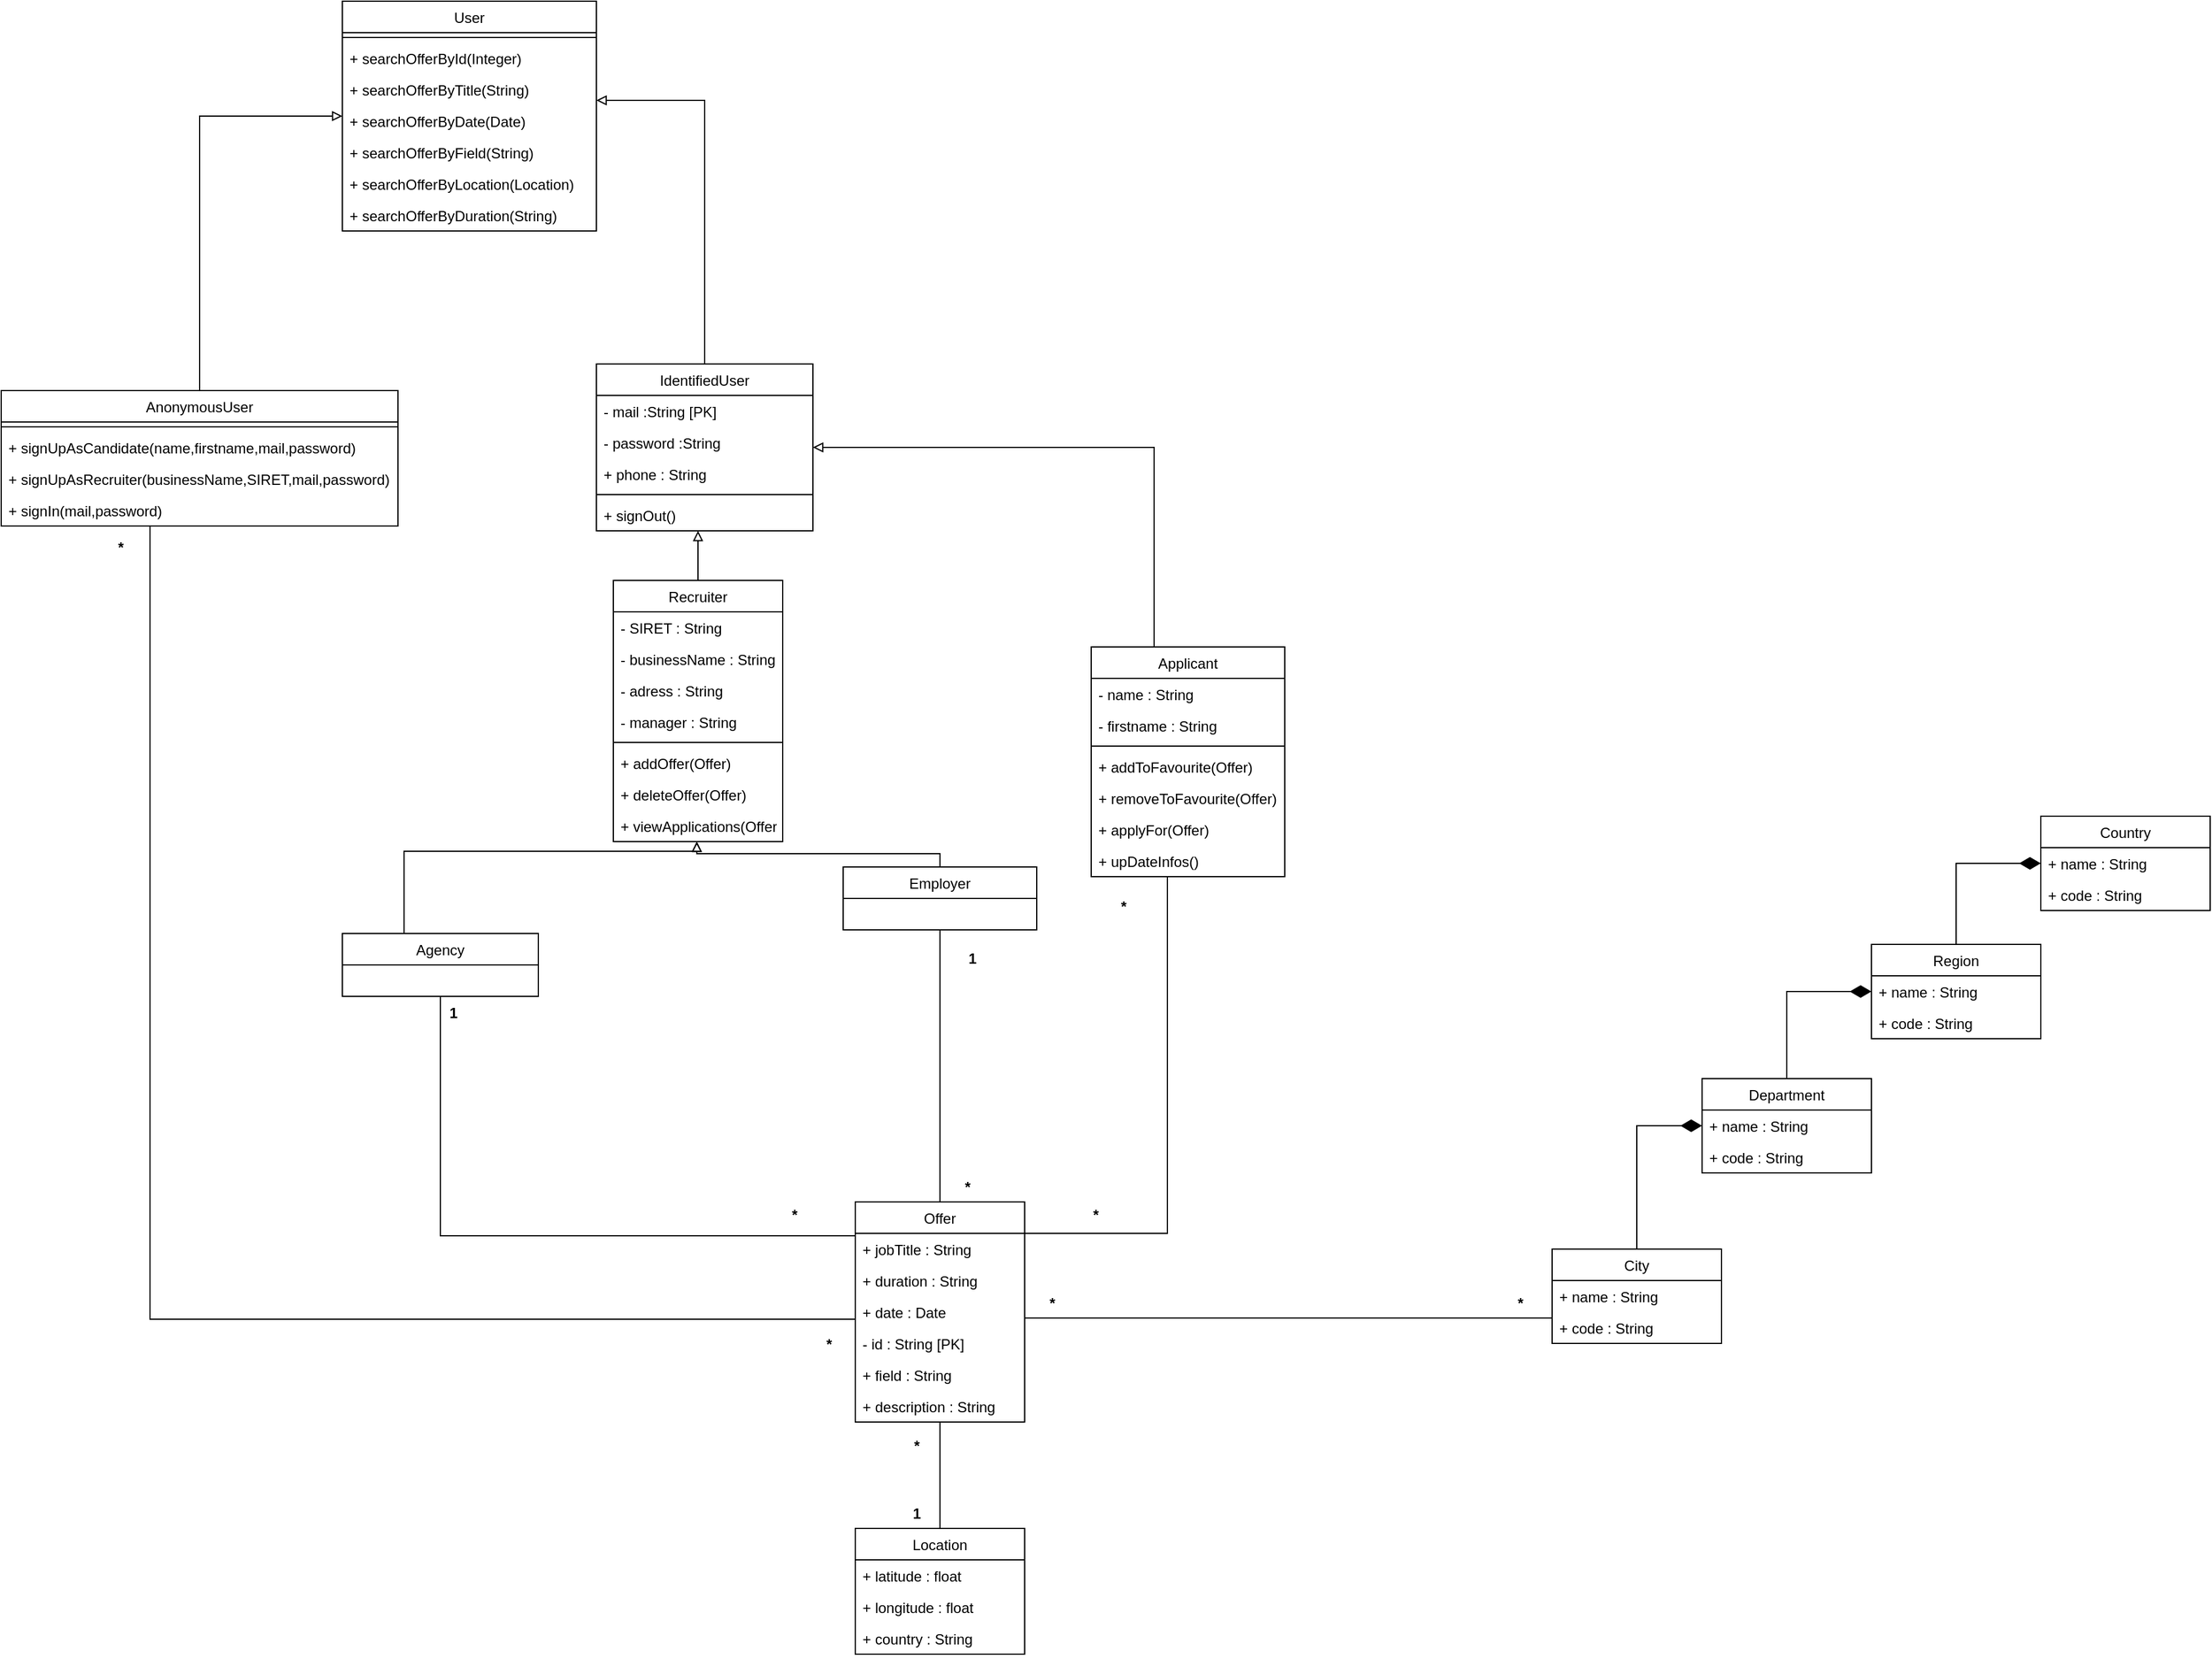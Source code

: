<mxfile version="20.3.0" type="device"><diagram id="k540oC7YMwKG_fndk6bW" name="Page-1"><mxGraphModel dx="2403" dy="1740" grid="0" gridSize="10" guides="1" tooltips="1" connect="1" arrows="1" fold="1" page="0" pageScale="1" pageWidth="827" pageHeight="1169" math="0" shadow="0"><root><mxCell id="0"/><mxCell id="1" parent="0"/><mxCell id="sL0jSz-1U2DntvTdxDC0-43" style="edgeStyle=orthogonalEdgeStyle;rounded=0;orthogonalLoop=1;jettySize=auto;html=1;endArrow=none;endFill=0;startSize=0;endSize=15;" parent="1" source="sL0jSz-1U2DntvTdxDC0-44" target="sL0jSz-1U2DntvTdxDC0-56" edge="1"><mxGeometry relative="1" as="geometry"><Array as="points"><mxPoint x="700" y="326"/><mxPoint x="700" y="326"/></Array></mxGeometry></mxCell><mxCell id="sL0jSz-1U2DntvTdxDC0-44" value="Offer" style="swimlane;fontStyle=0;childLayout=stackLayout;horizontal=1;startSize=26;fillColor=none;horizontalStack=0;resizeParent=1;resizeParentMax=0;resizeLast=0;collapsible=1;marginBottom=0;" parent="1" vertex="1"><mxGeometry x="399" y="230" width="140" height="182" as="geometry"/></mxCell><mxCell id="sL0jSz-1U2DntvTdxDC0-45" value="+ jobTitle : String" style="text;strokeColor=none;fillColor=none;align=left;verticalAlign=top;spacingLeft=4;spacingRight=4;overflow=hidden;rotatable=0;points=[[0,0.5],[1,0.5]];portConstraint=eastwest;" parent="sL0jSz-1U2DntvTdxDC0-44" vertex="1"><mxGeometry y="26" width="140" height="26" as="geometry"/></mxCell><mxCell id="sL0jSz-1U2DntvTdxDC0-46" value="+ duration : String" style="text;strokeColor=none;fillColor=none;align=left;verticalAlign=top;spacingLeft=4;spacingRight=4;overflow=hidden;rotatable=0;points=[[0,0.5],[1,0.5]];portConstraint=eastwest;" parent="sL0jSz-1U2DntvTdxDC0-44" vertex="1"><mxGeometry y="52" width="140" height="26" as="geometry"/></mxCell><mxCell id="P4kLYGEwdRfojf6tFH3L-2" value="+ date : Date" style="text;strokeColor=none;fillColor=none;align=left;verticalAlign=top;spacingLeft=4;spacingRight=4;overflow=hidden;rotatable=0;points=[[0,0.5],[1,0.5]];portConstraint=eastwest;" vertex="1" parent="sL0jSz-1U2DntvTdxDC0-44"><mxGeometry y="78" width="140" height="26" as="geometry"/></mxCell><mxCell id="sL0jSz-1U2DntvTdxDC0-47" value="- id : String [PK]" style="text;strokeColor=none;fillColor=none;align=left;verticalAlign=top;spacingLeft=4;spacingRight=4;overflow=hidden;rotatable=0;points=[[0,0.5],[1,0.5]];portConstraint=eastwest;" parent="sL0jSz-1U2DntvTdxDC0-44" vertex="1"><mxGeometry y="104" width="140" height="26" as="geometry"/></mxCell><mxCell id="sL0jSz-1U2DntvTdxDC0-103" value="+ field : String" style="text;strokeColor=none;fillColor=none;align=left;verticalAlign=top;spacingLeft=4;spacingRight=4;overflow=hidden;rotatable=0;points=[[0,0.5],[1,0.5]];portConstraint=eastwest;" parent="sL0jSz-1U2DntvTdxDC0-44" vertex="1"><mxGeometry y="130" width="140" height="26" as="geometry"/></mxCell><mxCell id="sL0jSz-1U2DntvTdxDC0-104" value="+ description : String" style="text;strokeColor=none;fillColor=none;align=left;verticalAlign=top;spacingLeft=4;spacingRight=4;overflow=hidden;rotatable=0;points=[[0,0.5],[1,0.5]];portConstraint=eastwest;" parent="sL0jSz-1U2DntvTdxDC0-44" vertex="1"><mxGeometry y="156" width="140" height="26" as="geometry"/></mxCell><mxCell id="sL0jSz-1U2DntvTdxDC0-48" value="Country" style="swimlane;fontStyle=0;childLayout=stackLayout;horizontal=1;startSize=26;fillColor=none;horizontalStack=0;resizeParent=1;resizeParentMax=0;resizeLast=0;collapsible=1;marginBottom=0;" parent="1" vertex="1"><mxGeometry x="1379" y="-89" width="140" height="78" as="geometry"/></mxCell><mxCell id="sL0jSz-1U2DntvTdxDC0-49" value="+ name : String" style="text;strokeColor=none;fillColor=none;align=left;verticalAlign=top;spacingLeft=4;spacingRight=4;overflow=hidden;rotatable=0;points=[[0,0.5],[1,0.5]];portConstraint=eastwest;" parent="sL0jSz-1U2DntvTdxDC0-48" vertex="1"><mxGeometry y="26" width="140" height="26" as="geometry"/></mxCell><mxCell id="sL0jSz-1U2DntvTdxDC0-50" value="+ code : String" style="text;strokeColor=none;fillColor=none;align=left;verticalAlign=top;spacingLeft=4;spacingRight=4;overflow=hidden;rotatable=0;points=[[0,0.5],[1,0.5]];portConstraint=eastwest;" parent="sL0jSz-1U2DntvTdxDC0-48" vertex="1"><mxGeometry y="52" width="140" height="26" as="geometry"/></mxCell><mxCell id="sL0jSz-1U2DntvTdxDC0-51" style="edgeStyle=orthogonalEdgeStyle;rounded=0;orthogonalLoop=1;jettySize=auto;html=1;entryX=0;entryY=0.5;entryDx=0;entryDy=0;endArrow=diamondThin;endFill=1;endSize=15;" parent="1" source="sL0jSz-1U2DntvTdxDC0-52" target="sL0jSz-1U2DntvTdxDC0-49" edge="1"><mxGeometry relative="1" as="geometry"/></mxCell><mxCell id="sL0jSz-1U2DntvTdxDC0-52" value="Region" style="swimlane;fontStyle=0;childLayout=stackLayout;horizontal=1;startSize=26;fillColor=none;horizontalStack=0;resizeParent=1;resizeParentMax=0;resizeLast=0;collapsible=1;marginBottom=0;" parent="1" vertex="1"><mxGeometry x="1239" y="17" width="140" height="78" as="geometry"/></mxCell><mxCell id="sL0jSz-1U2DntvTdxDC0-53" value="+ name : String" style="text;strokeColor=none;fillColor=none;align=left;verticalAlign=top;spacingLeft=4;spacingRight=4;overflow=hidden;rotatable=0;points=[[0,0.5],[1,0.5]];portConstraint=eastwest;" parent="sL0jSz-1U2DntvTdxDC0-52" vertex="1"><mxGeometry y="26" width="140" height="26" as="geometry"/></mxCell><mxCell id="sL0jSz-1U2DntvTdxDC0-54" value="+ code : String" style="text;strokeColor=none;fillColor=none;align=left;verticalAlign=top;spacingLeft=4;spacingRight=4;overflow=hidden;rotatable=0;points=[[0,0.5],[1,0.5]];portConstraint=eastwest;" parent="sL0jSz-1U2DntvTdxDC0-52" vertex="1"><mxGeometry y="52" width="140" height="26" as="geometry"/></mxCell><mxCell id="sL0jSz-1U2DntvTdxDC0-55" style="edgeStyle=orthogonalEdgeStyle;rounded=0;orthogonalLoop=1;jettySize=auto;html=1;entryX=0;entryY=0.5;entryDx=0;entryDy=0;endArrow=diamondThin;endFill=1;endSize=15;startSize=0;" parent="1" source="sL0jSz-1U2DntvTdxDC0-56" target="sL0jSz-1U2DntvTdxDC0-61" edge="1"><mxGeometry relative="1" as="geometry"/></mxCell><mxCell id="sL0jSz-1U2DntvTdxDC0-56" value="City" style="swimlane;fontStyle=0;childLayout=stackLayout;horizontal=1;startSize=26;fillColor=none;horizontalStack=0;resizeParent=1;resizeParentMax=0;resizeLast=0;collapsible=1;marginBottom=0;" parent="1" vertex="1"><mxGeometry x="975" y="269" width="140" height="78" as="geometry"/></mxCell><mxCell id="sL0jSz-1U2DntvTdxDC0-57" value="+ name : String" style="text;strokeColor=none;fillColor=none;align=left;verticalAlign=top;spacingLeft=4;spacingRight=4;overflow=hidden;rotatable=0;points=[[0,0.5],[1,0.5]];portConstraint=eastwest;" parent="sL0jSz-1U2DntvTdxDC0-56" vertex="1"><mxGeometry y="26" width="140" height="26" as="geometry"/></mxCell><mxCell id="sL0jSz-1U2DntvTdxDC0-58" value="+ code : String" style="text;strokeColor=none;fillColor=none;align=left;verticalAlign=top;spacingLeft=4;spacingRight=4;overflow=hidden;rotatable=0;points=[[0,0.5],[1,0.5]];portConstraint=eastwest;" parent="sL0jSz-1U2DntvTdxDC0-56" vertex="1"><mxGeometry y="52" width="140" height="26" as="geometry"/></mxCell><mxCell id="sL0jSz-1U2DntvTdxDC0-59" style="edgeStyle=orthogonalEdgeStyle;rounded=0;orthogonalLoop=1;jettySize=auto;html=1;entryX=0;entryY=0.5;entryDx=0;entryDy=0;endArrow=diamondThin;endFill=1;endSize=15;" parent="1" source="sL0jSz-1U2DntvTdxDC0-60" target="sL0jSz-1U2DntvTdxDC0-53" edge="1"><mxGeometry relative="1" as="geometry"/></mxCell><mxCell id="sL0jSz-1U2DntvTdxDC0-60" value="Department" style="swimlane;fontStyle=0;childLayout=stackLayout;horizontal=1;startSize=26;fillColor=none;horizontalStack=0;resizeParent=1;resizeParentMax=0;resizeLast=0;collapsible=1;marginBottom=0;" parent="1" vertex="1"><mxGeometry x="1099" y="128" width="140" height="78" as="geometry"/></mxCell><mxCell id="sL0jSz-1U2DntvTdxDC0-61" value="+ name : String" style="text;strokeColor=none;fillColor=none;align=left;verticalAlign=top;spacingLeft=4;spacingRight=4;overflow=hidden;rotatable=0;points=[[0,0.5],[1,0.5]];portConstraint=eastwest;" parent="sL0jSz-1U2DntvTdxDC0-60" vertex="1"><mxGeometry y="26" width="140" height="26" as="geometry"/></mxCell><mxCell id="sL0jSz-1U2DntvTdxDC0-62" value="+ code : String" style="text;strokeColor=none;fillColor=none;align=left;verticalAlign=top;spacingLeft=4;spacingRight=4;overflow=hidden;rotatable=0;points=[[0,0.5],[1,0.5]];portConstraint=eastwest;" parent="sL0jSz-1U2DntvTdxDC0-60" vertex="1"><mxGeometry y="52" width="140" height="26" as="geometry"/></mxCell><mxCell id="sL0jSz-1U2DntvTdxDC0-63" style="edgeStyle=orthogonalEdgeStyle;rounded=0;orthogonalLoop=1;jettySize=auto;html=1;endArrow=block;endFill=0;" parent="1" source="sL0jSz-1U2DntvTdxDC0-64" target="ceRX4W_sxrKVzn1tDzOm-1" edge="1"><mxGeometry relative="1" as="geometry"><Array as="points"><mxPoint x="469" y="-58"/><mxPoint x="268" y="-58"/></Array></mxGeometry></mxCell><mxCell id="sL0jSz-1U2DntvTdxDC0-96" style="edgeStyle=orthogonalEdgeStyle;rounded=0;orthogonalLoop=1;jettySize=auto;html=1;entryX=0.25;entryY=0;entryDx=0;entryDy=0;endArrow=none;endFill=0;" parent="1" source="sL0jSz-1U2DntvTdxDC0-64" target="sL0jSz-1U2DntvTdxDC0-44" edge="1"><mxGeometry relative="1" as="geometry"><Array as="points"><mxPoint x="469" y="230"/></Array></mxGeometry></mxCell><mxCell id="sL0jSz-1U2DntvTdxDC0-64" value="Employer" style="swimlane;fontStyle=0;childLayout=stackLayout;horizontal=1;startSize=26;fillColor=none;horizontalStack=0;resizeParent=1;resizeParentMax=0;resizeLast=0;collapsible=1;marginBottom=0;" parent="1" vertex="1"><mxGeometry x="389" y="-47" width="160" height="52" as="geometry"/></mxCell><mxCell id="sL0jSz-1U2DntvTdxDC0-65" style="edgeStyle=orthogonalEdgeStyle;rounded=0;orthogonalLoop=1;jettySize=auto;html=1;endArrow=block;endFill=0;" parent="1" source="sL0jSz-1U2DntvTdxDC0-66" target="ceRX4W_sxrKVzn1tDzOm-1" edge="1"><mxGeometry relative="1" as="geometry"><Array as="points"><mxPoint x="26" y="-60"/><mxPoint x="268" y="-60"/><mxPoint x="268" y="-131"/></Array></mxGeometry></mxCell><mxCell id="vlZOJD053-xOhXuDSl5u-1" style="edgeStyle=orthogonalEdgeStyle;rounded=0;orthogonalLoop=1;jettySize=auto;html=1;endArrow=none;endFill=0;startArrow=none;" parent="1" source="sL0jSz-1U2DntvTdxDC0-66" target="sL0jSz-1U2DntvTdxDC0-44" edge="1"><mxGeometry relative="1" as="geometry"><Array as="points"><mxPoint x="56" y="258"/></Array></mxGeometry></mxCell><mxCell id="sL0jSz-1U2DntvTdxDC0-66" value="Agency" style="swimlane;fontStyle=0;childLayout=stackLayout;horizontal=1;startSize=26;fillColor=none;horizontalStack=0;resizeParent=1;resizeParentMax=0;resizeLast=0;collapsible=1;marginBottom=0;" parent="1" vertex="1"><mxGeometry x="-25" y="8" width="162" height="52" as="geometry"/></mxCell><mxCell id="sL0jSz-1U2DntvTdxDC0-67" style="edgeStyle=orthogonalEdgeStyle;rounded=0;orthogonalLoop=1;jettySize=auto;html=1;entryX=0;entryY=0.5;entryDx=0;entryDy=0;endArrow=block;endFill=0;exitX=0.5;exitY=0;exitDx=0;exitDy=0;" parent="1" source="sL0jSz-1U2DntvTdxDC0-68" target="sL0jSz-1U2DntvTdxDC0-78" edge="1"><mxGeometry relative="1" as="geometry"/></mxCell><mxCell id="ceRX4W_sxrKVzn1tDzOm-14" style="edgeStyle=orthogonalEdgeStyle;rounded=0;orthogonalLoop=1;jettySize=auto;html=1;endArrow=none;endFill=0;" parent="1" source="sL0jSz-1U2DntvTdxDC0-68" target="sL0jSz-1U2DntvTdxDC0-44" edge="1"><mxGeometry relative="1" as="geometry"><Array as="points"><mxPoint x="-184" y="327"/></Array></mxGeometry></mxCell><mxCell id="sL0jSz-1U2DntvTdxDC0-68" value="AnonymousUser" style="swimlane;fontStyle=0;childLayout=stackLayout;horizontal=1;startSize=26;fillColor=none;horizontalStack=0;resizeParent=1;resizeParentMax=0;resizeLast=0;collapsible=1;marginBottom=0;" parent="1" vertex="1"><mxGeometry x="-307" y="-441" width="328" height="112" as="geometry"/></mxCell><mxCell id="sL0jSz-1U2DntvTdxDC0-89" value="" style="line;strokeWidth=1;fillColor=none;align=left;verticalAlign=middle;spacingTop=-1;spacingLeft=3;spacingRight=3;rotatable=0;labelPosition=right;points=[];portConstraint=eastwest;strokeColor=inherit;" parent="sL0jSz-1U2DntvTdxDC0-68" vertex="1"><mxGeometry y="26" width="328" height="8" as="geometry"/></mxCell><mxCell id="sL0jSz-1U2DntvTdxDC0-85" value="+ signUpAsCandidate(name,firstname,mail,password)" style="text;strokeColor=none;fillColor=none;align=left;verticalAlign=top;spacingLeft=4;spacingRight=4;overflow=hidden;rotatable=0;points=[[0,0.5],[1,0.5]];portConstraint=eastwest;" parent="sL0jSz-1U2DntvTdxDC0-68" vertex="1"><mxGeometry y="34" width="328" height="26" as="geometry"/></mxCell><mxCell id="P4kLYGEwdRfojf6tFH3L-3" value="+ signUpAsRecruiter(businessName,SIRET,mail,password)" style="text;strokeColor=none;fillColor=none;align=left;verticalAlign=top;spacingLeft=4;spacingRight=4;overflow=hidden;rotatable=0;points=[[0,0.5],[1,0.5]];portConstraint=eastwest;" vertex="1" parent="sL0jSz-1U2DntvTdxDC0-68"><mxGeometry y="60" width="328" height="26" as="geometry"/></mxCell><mxCell id="sL0jSz-1U2DntvTdxDC0-90" value="+ signIn(mail,password)" style="text;strokeColor=none;fillColor=none;align=left;verticalAlign=top;spacingLeft=4;spacingRight=4;overflow=hidden;rotatable=0;points=[[0,0.5],[1,0.5]];portConstraint=eastwest;" parent="sL0jSz-1U2DntvTdxDC0-68" vertex="1"><mxGeometry y="86" width="328" height="26" as="geometry"/></mxCell><mxCell id="sL0jSz-1U2DntvTdxDC0-69" style="edgeStyle=orthogonalEdgeStyle;rounded=0;orthogonalLoop=1;jettySize=auto;html=1;endArrow=block;endFill=0;exitX=0.5;exitY=0;exitDx=0;exitDy=0;" parent="1" source="sL0jSz-1U2DntvTdxDC0-70" target="sL0jSz-1U2DntvTdxDC0-78" edge="1"><mxGeometry relative="1" as="geometry"><Array as="points"><mxPoint x="275" y="-681"/></Array></mxGeometry></mxCell><mxCell id="sL0jSz-1U2DntvTdxDC0-70" value="IdentifiedUser" style="swimlane;fontStyle=0;childLayout=stackLayout;horizontal=1;startSize=26;fillColor=none;horizontalStack=0;resizeParent=1;resizeParentMax=0;resizeLast=0;collapsible=1;marginBottom=0;" parent="1" vertex="1"><mxGeometry x="185" y="-463" width="179" height="138" as="geometry"/></mxCell><mxCell id="sL0jSz-1U2DntvTdxDC0-73" value="- mail :String [PK]" style="text;strokeColor=none;fillColor=none;align=left;verticalAlign=top;spacingLeft=4;spacingRight=4;overflow=hidden;rotatable=0;points=[[0,0.5],[1,0.5]];portConstraint=eastwest;" parent="sL0jSz-1U2DntvTdxDC0-70" vertex="1"><mxGeometry y="26" width="179" height="26" as="geometry"/></mxCell><mxCell id="sL0jSz-1U2DntvTdxDC0-93" value="- password :String" style="text;strokeColor=none;fillColor=none;align=left;verticalAlign=top;spacingLeft=4;spacingRight=4;overflow=hidden;rotatable=0;points=[[0,0.5],[1,0.5]];portConstraint=eastwest;" parent="sL0jSz-1U2DntvTdxDC0-70" vertex="1"><mxGeometry y="52" width="179" height="26" as="geometry"/></mxCell><mxCell id="sL0jSz-1U2DntvTdxDC0-74" value="+ phone : String " style="text;strokeColor=none;fillColor=none;align=left;verticalAlign=top;spacingLeft=4;spacingRight=4;overflow=hidden;rotatable=0;points=[[0,0.5],[1,0.5]];portConstraint=eastwest;" parent="sL0jSz-1U2DntvTdxDC0-70" vertex="1"><mxGeometry y="78" width="179" height="26" as="geometry"/></mxCell><mxCell id="sL0jSz-1U2DntvTdxDC0-91" value="" style="line;strokeWidth=1;fillColor=none;align=left;verticalAlign=middle;spacingTop=-1;spacingLeft=3;spacingRight=3;rotatable=0;labelPosition=right;points=[];portConstraint=eastwest;strokeColor=inherit;" parent="sL0jSz-1U2DntvTdxDC0-70" vertex="1"><mxGeometry y="104" width="179" height="8" as="geometry"/></mxCell><mxCell id="sL0jSz-1U2DntvTdxDC0-92" value="+ signOut()" style="text;strokeColor=none;fillColor=none;align=left;verticalAlign=top;spacingLeft=4;spacingRight=4;overflow=hidden;rotatable=0;points=[[0,0.5],[1,0.5]];portConstraint=eastwest;" parent="sL0jSz-1U2DntvTdxDC0-70" vertex="1"><mxGeometry y="112" width="179" height="26" as="geometry"/></mxCell><mxCell id="sL0jSz-1U2DntvTdxDC0-75" style="edgeStyle=orthogonalEdgeStyle;rounded=0;orthogonalLoop=1;jettySize=auto;html=1;endArrow=block;endFill=0;" parent="1" source="sL0jSz-1U2DntvTdxDC0-76" target="sL0jSz-1U2DntvTdxDC0-70" edge="1"><mxGeometry relative="1" as="geometry"><Array as="points"><mxPoint x="646" y="-394"/></Array></mxGeometry></mxCell><mxCell id="ceRX4W_sxrKVzn1tDzOm-8" style="edgeStyle=orthogonalEdgeStyle;rounded=0;orthogonalLoop=1;jettySize=auto;html=1;endArrow=none;endFill=0;" parent="1" source="sL0jSz-1U2DntvTdxDC0-76" target="sL0jSz-1U2DntvTdxDC0-44" edge="1"><mxGeometry relative="1" as="geometry"><Array as="points"><mxPoint x="657" y="256"/></Array></mxGeometry></mxCell><mxCell id="sL0jSz-1U2DntvTdxDC0-76" value="Applicant" style="swimlane;fontStyle=0;childLayout=stackLayout;horizontal=1;startSize=26;fillColor=none;horizontalStack=0;resizeParent=1;resizeParentMax=0;resizeLast=0;collapsible=1;marginBottom=0;" parent="1" vertex="1"><mxGeometry x="594" y="-229" width="160" height="190" as="geometry"/></mxCell><mxCell id="sL0jSz-1U2DntvTdxDC0-71" value="- name : String" style="text;strokeColor=none;fillColor=none;align=left;verticalAlign=top;spacingLeft=4;spacingRight=4;overflow=hidden;rotatable=0;points=[[0,0.5],[1,0.5]];portConstraint=eastwest;" parent="sL0jSz-1U2DntvTdxDC0-76" vertex="1"><mxGeometry y="26" width="160" height="26" as="geometry"/></mxCell><mxCell id="sL0jSz-1U2DntvTdxDC0-72" value="- firstname : String" style="text;strokeColor=none;fillColor=none;align=left;verticalAlign=top;spacingLeft=4;spacingRight=4;overflow=hidden;rotatable=0;points=[[0,0.5],[1,0.5]];portConstraint=eastwest;" parent="sL0jSz-1U2DntvTdxDC0-76" vertex="1"><mxGeometry y="52" width="160" height="26" as="geometry"/></mxCell><mxCell id="sL0jSz-1U2DntvTdxDC0-106" value="" style="line;strokeWidth=1;fillColor=none;align=left;verticalAlign=middle;spacingTop=-1;spacingLeft=3;spacingRight=3;rotatable=0;labelPosition=right;points=[];portConstraint=eastwest;strokeColor=inherit;" parent="sL0jSz-1U2DntvTdxDC0-76" vertex="1"><mxGeometry y="78" width="160" height="8" as="geometry"/></mxCell><mxCell id="sL0jSz-1U2DntvTdxDC0-107" value="+ addToFavourite(Offer)" style="text;strokeColor=none;fillColor=none;align=left;verticalAlign=top;spacingLeft=4;spacingRight=4;overflow=hidden;rotatable=0;points=[[0,0.5],[1,0.5]];portConstraint=eastwest;" parent="sL0jSz-1U2DntvTdxDC0-76" vertex="1"><mxGeometry y="86" width="160" height="26" as="geometry"/></mxCell><mxCell id="sL0jSz-1U2DntvTdxDC0-108" value="+ removeToFavourite(Offer)" style="text;strokeColor=none;fillColor=none;align=left;verticalAlign=top;spacingLeft=4;spacingRight=4;overflow=hidden;rotatable=0;points=[[0,0.5],[1,0.5]];portConstraint=eastwest;" parent="sL0jSz-1U2DntvTdxDC0-76" vertex="1"><mxGeometry y="112" width="160" height="26" as="geometry"/></mxCell><mxCell id="sL0jSz-1U2DntvTdxDC0-109" value="+ applyFor(Offer)" style="text;strokeColor=none;fillColor=none;align=left;verticalAlign=top;spacingLeft=4;spacingRight=4;overflow=hidden;rotatable=0;points=[[0,0.5],[1,0.5]];portConstraint=eastwest;" parent="sL0jSz-1U2DntvTdxDC0-76" vertex="1"><mxGeometry y="138" width="160" height="26" as="geometry"/></mxCell><mxCell id="sL0jSz-1U2DntvTdxDC0-110" value="+ upDateInfos()" style="text;strokeColor=none;fillColor=none;align=left;verticalAlign=top;spacingLeft=4;spacingRight=4;overflow=hidden;rotatable=0;points=[[0,0.5],[1,0.5]];portConstraint=eastwest;" parent="sL0jSz-1U2DntvTdxDC0-76" vertex="1"><mxGeometry y="164" width="160" height="26" as="geometry"/></mxCell><mxCell id="sL0jSz-1U2DntvTdxDC0-78" value="User" style="swimlane;fontStyle=0;childLayout=stackLayout;horizontal=1;startSize=26;fillColor=none;horizontalStack=0;resizeParent=1;resizeParentMax=0;resizeLast=0;collapsible=1;marginBottom=0;" parent="1" vertex="1"><mxGeometry x="-25" y="-763" width="210" height="190" as="geometry"/></mxCell><mxCell id="ceRX4W_sxrKVzn1tDzOm-16" value="" style="line;strokeWidth=1;fillColor=none;align=left;verticalAlign=middle;spacingTop=-1;spacingLeft=3;spacingRight=3;rotatable=0;labelPosition=right;points=[];portConstraint=eastwest;strokeColor=inherit;" parent="sL0jSz-1U2DntvTdxDC0-78" vertex="1"><mxGeometry y="26" width="210" height="8" as="geometry"/></mxCell><mxCell id="ceRX4W_sxrKVzn1tDzOm-15" value="+ searchOfferById(Integer)" style="text;strokeColor=none;fillColor=none;align=left;verticalAlign=top;spacingLeft=4;spacingRight=4;overflow=hidden;rotatable=0;points=[[0,0.5],[1,0.5]];portConstraint=eastwest;" parent="sL0jSz-1U2DntvTdxDC0-78" vertex="1"><mxGeometry y="34" width="210" height="26" as="geometry"/></mxCell><mxCell id="ceRX4W_sxrKVzn1tDzOm-17" value="+ searchOfferByTitle(String)" style="text;strokeColor=none;fillColor=none;align=left;verticalAlign=top;spacingLeft=4;spacingRight=4;overflow=hidden;rotatable=0;points=[[0,0.5],[1,0.5]];portConstraint=eastwest;" parent="sL0jSz-1U2DntvTdxDC0-78" vertex="1"><mxGeometry y="60" width="210" height="26" as="geometry"/></mxCell><mxCell id="ceRX4W_sxrKVzn1tDzOm-18" value="+ searchOfferByDate(Date)" style="text;strokeColor=none;fillColor=none;align=left;verticalAlign=top;spacingLeft=4;spacingRight=4;overflow=hidden;rotatable=0;points=[[0,0.5],[1,0.5]];portConstraint=eastwest;" parent="sL0jSz-1U2DntvTdxDC0-78" vertex="1"><mxGeometry y="86" width="210" height="26" as="geometry"/></mxCell><mxCell id="ceRX4W_sxrKVzn1tDzOm-19" value="+ searchOfferByField(String)" style="text;strokeColor=none;fillColor=none;align=left;verticalAlign=top;spacingLeft=4;spacingRight=4;overflow=hidden;rotatable=0;points=[[0,0.5],[1,0.5]];portConstraint=eastwest;" parent="sL0jSz-1U2DntvTdxDC0-78" vertex="1"><mxGeometry y="112" width="210" height="26" as="geometry"/></mxCell><mxCell id="ceRX4W_sxrKVzn1tDzOm-20" value="+ searchOfferByLocation(Location)" style="text;strokeColor=none;fillColor=none;align=left;verticalAlign=top;spacingLeft=4;spacingRight=4;overflow=hidden;rotatable=0;points=[[0,0.5],[1,0.5]];portConstraint=eastwest;" parent="sL0jSz-1U2DntvTdxDC0-78" vertex="1"><mxGeometry y="138" width="210" height="26" as="geometry"/></mxCell><mxCell id="P4kLYGEwdRfojf6tFH3L-1" value="+ searchOfferByDuration(String)" style="text;strokeColor=none;fillColor=none;align=left;verticalAlign=top;spacingLeft=4;spacingRight=4;overflow=hidden;rotatable=0;points=[[0,0.5],[1,0.5]];portConstraint=eastwest;" vertex="1" parent="sL0jSz-1U2DntvTdxDC0-78"><mxGeometry y="164" width="210" height="26" as="geometry"/></mxCell><mxCell id="sL0jSz-1U2DntvTdxDC0-79" value="*" style="text;align=center;fontStyle=1;verticalAlign=middle;spacingLeft=3;spacingRight=3;strokeColor=none;rotatable=0;points=[[0,0.5],[1,0.5]];portConstraint=eastwest;" parent="1" vertex="1"><mxGeometry x="337.5" y="334" width="80" height="26" as="geometry"/></mxCell><mxCell id="sL0jSz-1U2DntvTdxDC0-80" value="*" style="text;align=center;fontStyle=1;verticalAlign=middle;spacingLeft=3;spacingRight=3;strokeColor=none;rotatable=0;points=[[0,0.5],[1,0.5]];portConstraint=eastwest;" parent="1" vertex="1"><mxGeometry x="-248" y="-325" width="80" height="26" as="geometry"/></mxCell><mxCell id="sL0jSz-1U2DntvTdxDC0-81" value="*" style="text;align=center;fontStyle=1;verticalAlign=middle;spacingLeft=3;spacingRight=3;strokeColor=none;rotatable=0;points=[[0,0.5],[1,0.5]];portConstraint=eastwest;" parent="1" vertex="1"><mxGeometry x="909" y="300" width="80" height="26" as="geometry"/></mxCell><mxCell id="sL0jSz-1U2DntvTdxDC0-82" value="*" style="text;align=center;fontStyle=1;verticalAlign=middle;spacingLeft=3;spacingRight=3;strokeColor=none;rotatable=0;points=[[0,0.5],[1,0.5]];portConstraint=eastwest;" parent="1" vertex="1"><mxGeometry x="522" y="300" width="80" height="26" as="geometry"/></mxCell><mxCell id="sL0jSz-1U2DntvTdxDC0-97" value="1" style="text;align=center;fontStyle=1;verticalAlign=middle;spacingLeft=3;spacingRight=3;strokeColor=none;rotatable=0;points=[[0,0.5],[1,0.5]];portConstraint=eastwest;" parent="1" vertex="1"><mxGeometry x="456" y="15" width="80" height="26" as="geometry"/></mxCell><mxCell id="sL0jSz-1U2DntvTdxDC0-99" value="*" style="text;align=center;fontStyle=1;verticalAlign=middle;spacingLeft=3;spacingRight=3;strokeColor=none;rotatable=0;points=[[0,0.5],[1,0.5]];portConstraint=eastwest;" parent="1" vertex="1"><mxGeometry x="452" y="204" width="80" height="26" as="geometry"/></mxCell><mxCell id="vlZOJD053-xOhXuDSl5u-3" value="1" style="text;align=center;fontStyle=1;verticalAlign=middle;spacingLeft=3;spacingRight=3;strokeColor=none;rotatable=0;points=[[0,0.5],[1,0.5]];portConstraint=eastwest;" parent="1" vertex="1"><mxGeometry x="27" y="60" width="80" height="26" as="geometry"/></mxCell><mxCell id="vlZOJD053-xOhXuDSl5u-4" value="*" style="text;align=center;fontStyle=1;verticalAlign=middle;spacingLeft=3;spacingRight=3;strokeColor=none;rotatable=0;points=[[0,0.5],[1,0.5]];portConstraint=eastwest;" parent="1" vertex="1"><mxGeometry x="309" y="227" width="80" height="26" as="geometry"/></mxCell><mxCell id="ceRX4W_sxrKVzn1tDzOm-7" style="edgeStyle=orthogonalEdgeStyle;rounded=0;orthogonalLoop=1;jettySize=auto;html=1;endArrow=block;endFill=0;" parent="1" source="ceRX4W_sxrKVzn1tDzOm-1" target="sL0jSz-1U2DntvTdxDC0-70" edge="1"><mxGeometry relative="1" as="geometry"><Array as="points"><mxPoint x="266" y="-340"/><mxPoint x="266" y="-340"/></Array></mxGeometry></mxCell><mxCell id="ceRX4W_sxrKVzn1tDzOm-1" value="Recruiter" style="swimlane;fontStyle=0;childLayout=stackLayout;horizontal=1;startSize=26;fillColor=none;horizontalStack=0;resizeParent=1;resizeParentMax=0;resizeLast=0;collapsible=1;marginBottom=0;" parent="1" vertex="1"><mxGeometry x="199" y="-284" width="140" height="216" as="geometry"/></mxCell><mxCell id="ceRX4W_sxrKVzn1tDzOm-2" value="- SIRET : String " style="text;strokeColor=none;fillColor=none;align=left;verticalAlign=top;spacingLeft=4;spacingRight=4;overflow=hidden;rotatable=0;points=[[0,0.5],[1,0.5]];portConstraint=eastwest;" parent="ceRX4W_sxrKVzn1tDzOm-1" vertex="1"><mxGeometry y="26" width="140" height="26" as="geometry"/></mxCell><mxCell id="ceRX4W_sxrKVzn1tDzOm-3" value="- businessName : String" style="text;strokeColor=none;fillColor=none;align=left;verticalAlign=top;spacingLeft=4;spacingRight=4;overflow=hidden;rotatable=0;points=[[0,0.5],[1,0.5]];portConstraint=eastwest;" parent="ceRX4W_sxrKVzn1tDzOm-1" vertex="1"><mxGeometry y="52" width="140" height="26" as="geometry"/></mxCell><mxCell id="ceRX4W_sxrKVzn1tDzOm-6" value="- adress : String" style="text;strokeColor=none;fillColor=none;align=left;verticalAlign=top;spacingLeft=4;spacingRight=4;overflow=hidden;rotatable=0;points=[[0,0.5],[1,0.5]];portConstraint=eastwest;" parent="ceRX4W_sxrKVzn1tDzOm-1" vertex="1"><mxGeometry y="78" width="140" height="26" as="geometry"/></mxCell><mxCell id="ceRX4W_sxrKVzn1tDzOm-4" value="- manager : String" style="text;strokeColor=none;fillColor=none;align=left;verticalAlign=top;spacingLeft=4;spacingRight=4;overflow=hidden;rotatable=0;points=[[0,0.5],[1,0.5]];portConstraint=eastwest;" parent="ceRX4W_sxrKVzn1tDzOm-1" vertex="1"><mxGeometry y="104" width="140" height="26" as="geometry"/></mxCell><mxCell id="P4kLYGEwdRfojf6tFH3L-4" value="" style="line;strokeWidth=1;fillColor=none;align=left;verticalAlign=middle;spacingTop=-1;spacingLeft=3;spacingRight=3;rotatable=0;labelPosition=right;points=[];portConstraint=eastwest;strokeColor=inherit;" vertex="1" parent="ceRX4W_sxrKVzn1tDzOm-1"><mxGeometry y="130" width="140" height="8" as="geometry"/></mxCell><mxCell id="P4kLYGEwdRfojf6tFH3L-5" value="+ addOffer(Offer)" style="text;strokeColor=none;fillColor=none;align=left;verticalAlign=top;spacingLeft=4;spacingRight=4;overflow=hidden;rotatable=0;points=[[0,0.5],[1,0.5]];portConstraint=eastwest;" vertex="1" parent="ceRX4W_sxrKVzn1tDzOm-1"><mxGeometry y="138" width="140" height="26" as="geometry"/></mxCell><mxCell id="P4kLYGEwdRfojf6tFH3L-6" value="+ deleteOffer(Offer)" style="text;strokeColor=none;fillColor=none;align=left;verticalAlign=top;spacingLeft=4;spacingRight=4;overflow=hidden;rotatable=0;points=[[0,0.5],[1,0.5]];portConstraint=eastwest;" vertex="1" parent="ceRX4W_sxrKVzn1tDzOm-1"><mxGeometry y="164" width="140" height="26" as="geometry"/></mxCell><mxCell id="P4kLYGEwdRfojf6tFH3L-7" value="+ viewApplications(Offer)" style="text;strokeColor=none;fillColor=none;align=left;verticalAlign=top;spacingLeft=4;spacingRight=4;overflow=hidden;rotatable=0;points=[[0,0.5],[1,0.5]];portConstraint=eastwest;" vertex="1" parent="ceRX4W_sxrKVzn1tDzOm-1"><mxGeometry y="190" width="140" height="26" as="geometry"/></mxCell><mxCell id="ceRX4W_sxrKVzn1tDzOm-9" value="*" style="text;align=center;fontStyle=1;verticalAlign=middle;spacingLeft=3;spacingRight=3;strokeColor=none;rotatable=0;points=[[0,0.5],[1,0.5]];portConstraint=eastwest;" parent="1" vertex="1"><mxGeometry x="581" y="-28" width="80" height="26" as="geometry"/></mxCell><mxCell id="ceRX4W_sxrKVzn1tDzOm-10" value="*" style="text;align=center;fontStyle=1;verticalAlign=middle;spacingLeft=3;spacingRight=3;strokeColor=none;rotatable=0;points=[[0,0.5],[1,0.5]];portConstraint=eastwest;" parent="1" vertex="1"><mxGeometry x="558" y="227" width="80" height="26" as="geometry"/></mxCell><mxCell id="ceRX4W_sxrKVzn1tDzOm-25" style="edgeStyle=orthogonalEdgeStyle;rounded=0;orthogonalLoop=1;jettySize=auto;html=1;endArrow=none;endFill=0;" parent="1" source="ceRX4W_sxrKVzn1tDzOm-21" target="sL0jSz-1U2DntvTdxDC0-44" edge="1"><mxGeometry relative="1" as="geometry"/></mxCell><mxCell id="ceRX4W_sxrKVzn1tDzOm-21" value="Location" style="swimlane;fontStyle=0;childLayout=stackLayout;horizontal=1;startSize=26;fillColor=none;horizontalStack=0;resizeParent=1;resizeParentMax=0;resizeLast=0;collapsible=1;marginBottom=0;" parent="1" vertex="1"><mxGeometry x="399" y="500" width="140" height="104" as="geometry"/></mxCell><mxCell id="ceRX4W_sxrKVzn1tDzOm-22" value="+ latitude : float" style="text;strokeColor=none;fillColor=none;align=left;verticalAlign=top;spacingLeft=4;spacingRight=4;overflow=hidden;rotatable=0;points=[[0,0.5],[1,0.5]];portConstraint=eastwest;" parent="ceRX4W_sxrKVzn1tDzOm-21" vertex="1"><mxGeometry y="26" width="140" height="26" as="geometry"/></mxCell><mxCell id="ceRX4W_sxrKVzn1tDzOm-23" value="+ longitude : float" style="text;strokeColor=none;fillColor=none;align=left;verticalAlign=top;spacingLeft=4;spacingRight=4;overflow=hidden;rotatable=0;points=[[0,0.5],[1,0.5]];portConstraint=eastwest;" parent="ceRX4W_sxrKVzn1tDzOm-21" vertex="1"><mxGeometry y="52" width="140" height="26" as="geometry"/></mxCell><mxCell id="ceRX4W_sxrKVzn1tDzOm-24" value="+ country : String " style="text;strokeColor=none;fillColor=none;align=left;verticalAlign=top;spacingLeft=4;spacingRight=4;overflow=hidden;rotatable=0;points=[[0,0.5],[1,0.5]];portConstraint=eastwest;" parent="ceRX4W_sxrKVzn1tDzOm-21" vertex="1"><mxGeometry y="78" width="140" height="26" as="geometry"/></mxCell><mxCell id="ceRX4W_sxrKVzn1tDzOm-26" value="*" style="text;align=center;fontStyle=1;verticalAlign=middle;spacingLeft=3;spacingRight=3;strokeColor=none;rotatable=0;points=[[0,0.5],[1,0.5]];portConstraint=eastwest;" parent="1" vertex="1"><mxGeometry x="410" y="418" width="80" height="26" as="geometry"/></mxCell><mxCell id="ceRX4W_sxrKVzn1tDzOm-27" value="1" style="text;align=center;fontStyle=1;verticalAlign=middle;spacingLeft=3;spacingRight=3;strokeColor=none;rotatable=0;points=[[0,0.5],[1,0.5]];portConstraint=eastwest;" parent="1" vertex="1"><mxGeometry x="410" y="474" width="80" height="26" as="geometry"/></mxCell></root></mxGraphModel></diagram></mxfile>